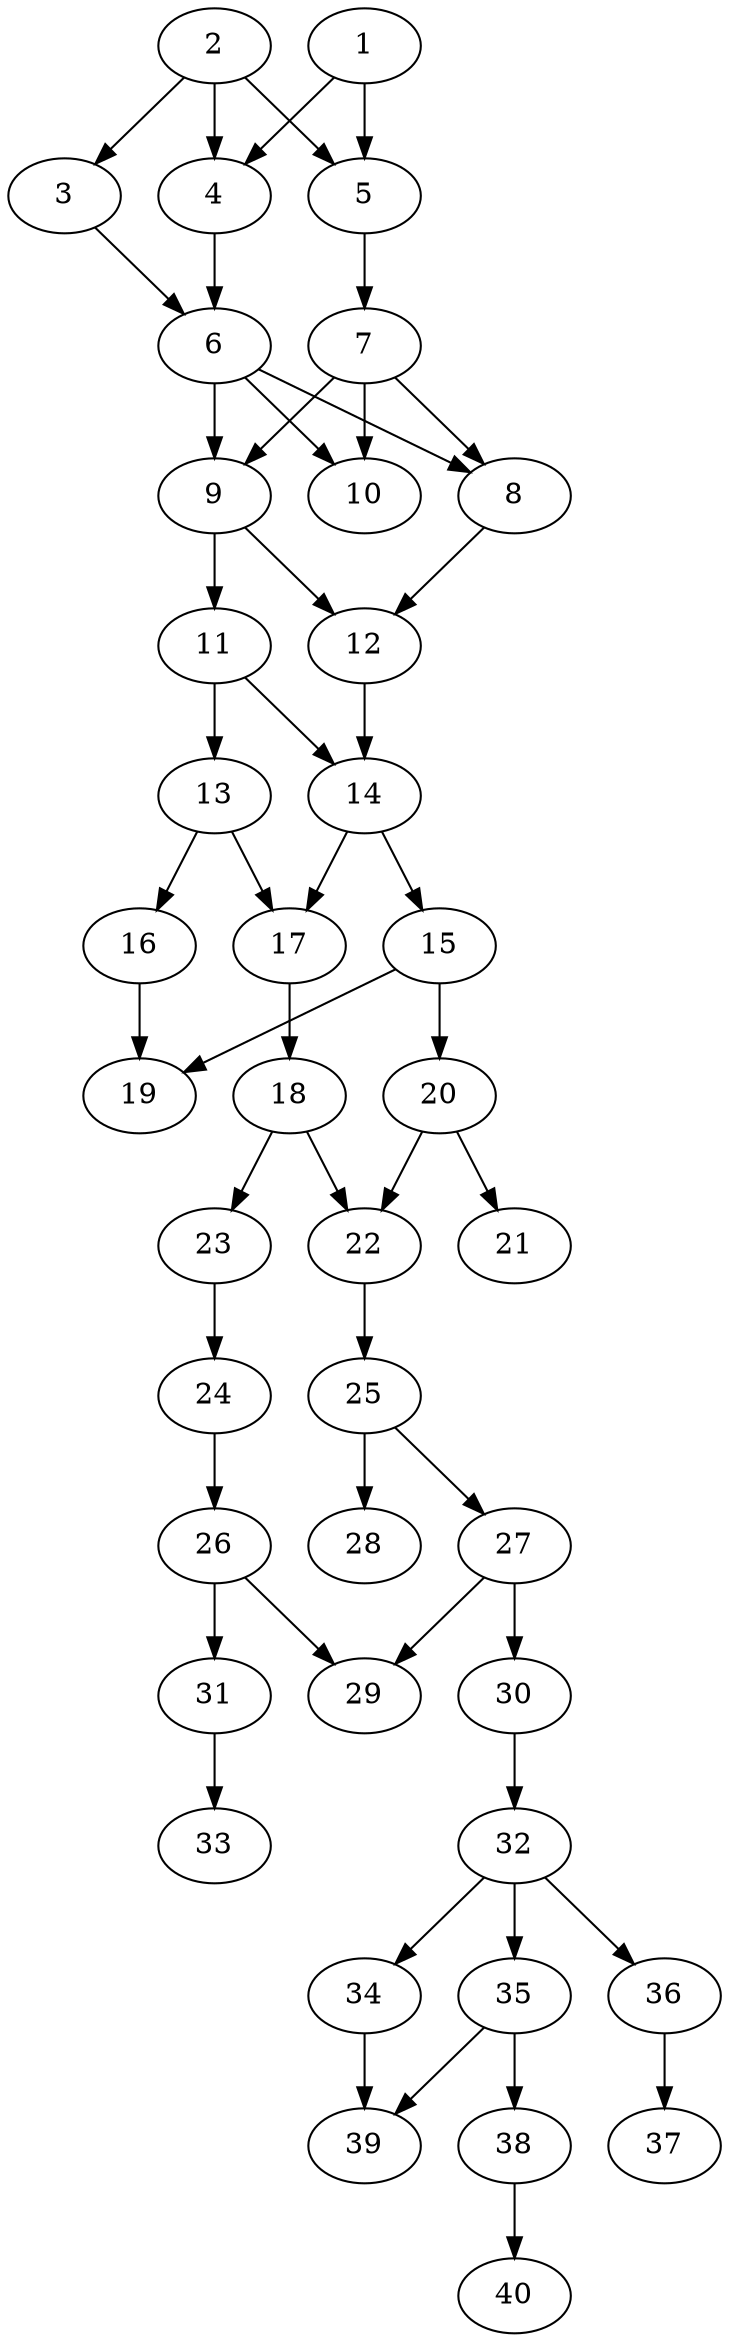 // DAG automatically generated by daggen at Thu Oct  3 14:06:49 2019
// ./daggen --dot -n 40 --ccr 0.3 --fat 0.3 --regular 0.9 --density 0.6 --mindata 5242880 --maxdata 52428800 
digraph G {
  1 [size="120251733", alpha="0.16", expect_size="36075520"] 
  1 -> 4 [size ="36075520"]
  1 -> 5 [size ="36075520"]
  2 [size="97122987", alpha="0.08", expect_size="29136896"] 
  2 -> 3 [size ="29136896"]
  2 -> 4 [size ="29136896"]
  2 -> 5 [size ="29136896"]
  3 [size="171823787", alpha="0.06", expect_size="51547136"] 
  3 -> 6 [size ="51547136"]
  4 [size="164802560", alpha="0.08", expect_size="49440768"] 
  4 -> 6 [size ="49440768"]
  5 [size="97751040", alpha="0.06", expect_size="29325312"] 
  5 -> 7 [size ="29325312"]
  6 [size="120142507", alpha="0.09", expect_size="36042752"] 
  6 -> 8 [size ="36042752"]
  6 -> 9 [size ="36042752"]
  6 -> 10 [size ="36042752"]
  7 [size="89852587", alpha="0.15", expect_size="26955776"] 
  7 -> 8 [size ="26955776"]
  7 -> 9 [size ="26955776"]
  7 -> 10 [size ="26955776"]
  8 [size="50694827", alpha="0.09", expect_size="15208448"] 
  8 -> 12 [size ="15208448"]
  9 [size="122647893", alpha="0.19", expect_size="36794368"] 
  9 -> 11 [size ="36794368"]
  9 -> 12 [size ="36794368"]
  10 [size="22978560", alpha="0.17", expect_size="6893568"] 
  11 [size="127433387", alpha="0.08", expect_size="38230016"] 
  11 -> 13 [size ="38230016"]
  11 -> 14 [size ="38230016"]
  12 [size="94576640", alpha="0.02", expect_size="28372992"] 
  12 -> 14 [size ="28372992"]
  13 [size="154159787", alpha="0.09", expect_size="46247936"] 
  13 -> 16 [size ="46247936"]
  13 -> 17 [size ="46247936"]
  14 [size="47383893", alpha="0.19", expect_size="14215168"] 
  14 -> 15 [size ="14215168"]
  14 -> 17 [size ="14215168"]
  15 [size="109922987", alpha="0.16", expect_size="32976896"] 
  15 -> 19 [size ="32976896"]
  15 -> 20 [size ="32976896"]
  16 [size="156388693", alpha="0.07", expect_size="46916608"] 
  16 -> 19 [size ="46916608"]
  17 [size="66901333", alpha="0.03", expect_size="20070400"] 
  17 -> 18 [size ="20070400"]
  18 [size="25234773", alpha="0.09", expect_size="7570432"] 
  18 -> 22 [size ="7570432"]
  18 -> 23 [size ="7570432"]
  19 [size="95740587", alpha="0.15", expect_size="28722176"] 
  20 [size="88354133", alpha="0.13", expect_size="26506240"] 
  20 -> 21 [size ="26506240"]
  20 -> 22 [size ="26506240"]
  21 [size="65095680", alpha="0.04", expect_size="19528704"] 
  22 [size="128604160", alpha="0.06", expect_size="38581248"] 
  22 -> 25 [size ="38581248"]
  23 [size="145582080", alpha="0.07", expect_size="43674624"] 
  23 -> 24 [size ="43674624"]
  24 [size="56446293", alpha="0.07", expect_size="16933888"] 
  24 -> 26 [size ="16933888"]
  25 [size="45322240", alpha="0.17", expect_size="13596672"] 
  25 -> 27 [size ="13596672"]
  25 -> 28 [size ="13596672"]
  26 [size="171461973", alpha="0.01", expect_size="51438592"] 
  26 -> 29 [size ="51438592"]
  26 -> 31 [size ="51438592"]
  27 [size="65566720", alpha="0.13", expect_size="19670016"] 
  27 -> 29 [size ="19670016"]
  27 -> 30 [size ="19670016"]
  28 [size="87616853", alpha="0.10", expect_size="26285056"] 
  29 [size="160122880", alpha="0.20", expect_size="48036864"] 
  30 [size="117108053", alpha="0.11", expect_size="35132416"] 
  30 -> 32 [size ="35132416"]
  31 [size="61631147", alpha="0.15", expect_size="18489344"] 
  31 -> 33 [size ="18489344"]
  32 [size="96471040", alpha="0.10", expect_size="28941312"] 
  32 -> 34 [size ="28941312"]
  32 -> 35 [size ="28941312"]
  32 -> 36 [size ="28941312"]
  33 [size="143991467", alpha="0.02", expect_size="43197440"] 
  34 [size="43967147", alpha="0.17", expect_size="13190144"] 
  34 -> 39 [size ="13190144"]
  35 [size="101014187", alpha="0.05", expect_size="30304256"] 
  35 -> 38 [size ="30304256"]
  35 -> 39 [size ="30304256"]
  36 [size="80834560", alpha="0.10", expect_size="24250368"] 
  36 -> 37 [size ="24250368"]
  37 [size="86097920", alpha="0.01", expect_size="25829376"] 
  38 [size="31897600", alpha="0.14", expect_size="9569280"] 
  38 -> 40 [size ="9569280"]
  39 [size="108735147", alpha="0.16", expect_size="32620544"] 
  40 [size="107209387", alpha="0.07", expect_size="32162816"] 
}
